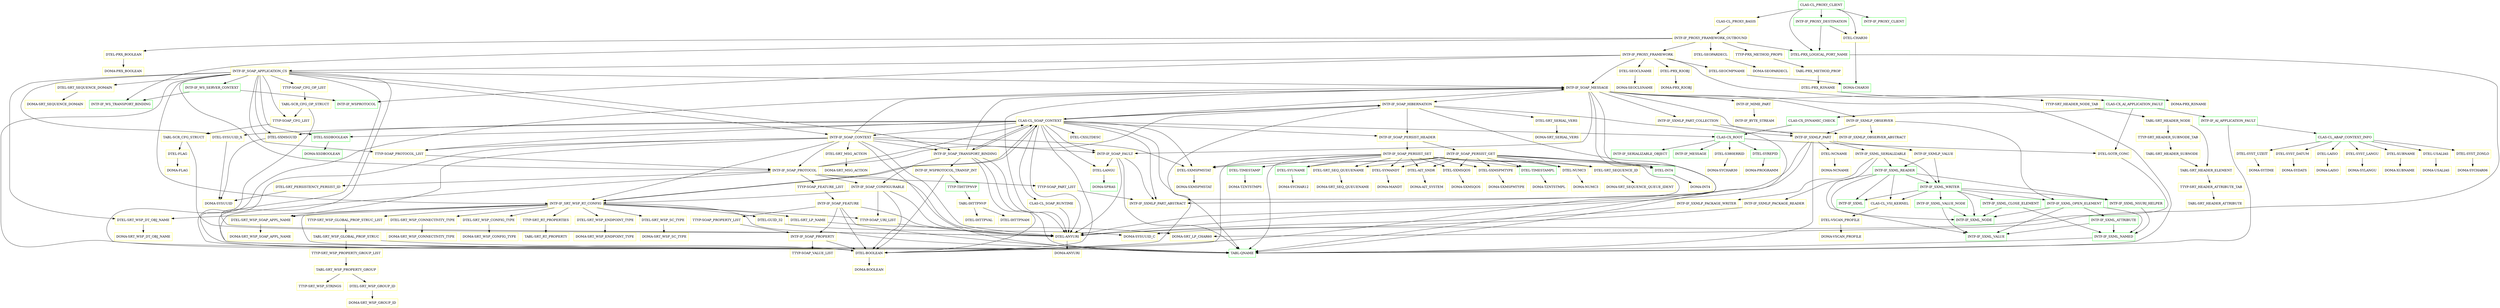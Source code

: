 digraph G {
  "CLAS-CL_PROXY_CLIENT" [shape=box,color=green];
  "INTF-IF_PROXY_DESTINATION" [shape=box,color=green,URL="./INTF_IF_PROXY_DESTINATION.html"];
  "DTEL-PRX_LOGICAL_PORT_NAME" [shape=box,color=green,URL="./DTEL_PRX_LOGICAL_PORT_NAME.html"];
  "DOMA-SRT_LP_CHAR60" [shape=box,color=yellow,URL="./DOMA_SRT_LP_CHAR60.html"];
  "DTEL-CHAR30" [shape=box,color=yellow,URL="./DTEL_CHAR30.html"];
  "DOMA-CHAR30" [shape=box,color=green,URL="./DOMA_CHAR30.html"];
  "INTF-IF_PROXY_CLIENT" [shape=box,color=green,URL="./INTF_IF_PROXY_CLIENT.html"];
  "CLAS-CL_PROXY_BASIS" [shape=box,color=yellow,URL="./CLAS_CL_PROXY_BASIS.html"];
  "INTF-IF_PROXY_FRAMEWORK_OUTBOUND" [shape=box,color=yellow,URL="./INTF_IF_PROXY_FRAMEWORK_OUTBOUND.html"];
  "INTF-IF_WS_TRANSPORT_BINDING" [shape=box,color=green,URL="./INTF_IF_WS_TRANSPORT_BINDING.html"];
  "INTF-IF_PROXY_FRAMEWORK" [shape=box,color=yellow,URL="./INTF_IF_PROXY_FRAMEWORK.html"];
  "INTF-IF_WSPROTOCOL" [shape=box,color=green,URL="./INTF_IF_WSPROTOCOL.html"];
  "INTF-IF_SOAP_MESSAGE" [shape=box,color=yellow,URL="./INTF_IF_SOAP_MESSAGE.html"];
  "INTF-IF_SOAP_HIBERNATION" [shape=box,color=yellow,URL="./INTF_IF_SOAP_HIBERNATION.html"];
  "CLAS-CL_SOAP_CONTEXT" [shape=box,color=yellow,URL="./CLAS_CL_SOAP_CONTEXT.html"];
  "INTF-IF_SRT_WSP_RT_CONFIG" [shape=box,color=yellow,URL="./INTF_IF_SRT_WSP_RT_CONFIG.html"];
  "TTYP-SRT_WSP_GLOBAL_PROP_STRUC_LIST" [shape=box,color=yellow,URL="./TTYP_SRT_WSP_GLOBAL_PROP_STRUC_LIST.html"];
  "TABL-SRT_WSP_GLOBAL_PROP_STRUC" [shape=box,color=yellow,URL="./TABL_SRT_WSP_GLOBAL_PROP_STRUC.html"];
  "TTYP-SRT_WSP_PROPERTY_GROUP_LIST" [shape=box,color=yellow,URL="./TTYP_SRT_WSP_PROPERTY_GROUP_LIST.html"];
  "TABL-SRT_WSP_PROPERTY_GROUP" [shape=box,color=yellow,URL="./TABL_SRT_WSP_PROPERTY_GROUP.html"];
  "TTYP-SRT_WSP_STRINGS" [shape=box,color=yellow,URL="./TTYP_SRT_WSP_STRINGS.html"];
  "DTEL-SRT_WSP_GROUP_ID" [shape=box,color=yellow,URL="./DTEL_SRT_WSP_GROUP_ID.html"];
  "DOMA-SRT_WSP_GROUP_ID" [shape=box,color=yellow,URL="./DOMA_SRT_WSP_GROUP_ID.html"];
  "TABL-QNAME" [shape=box,color=green,URL="./TABL_QNAME.html"];
  "TTYP-SRT_RT_PROPERTIES" [shape=box,color=yellow,URL="./TTYP_SRT_RT_PROPERTIES.html"];
  "TABL-SRT_RT_PROPERTY" [shape=box,color=yellow,URL="./TABL_SRT_RT_PROPERTY.html"];
  "TTYP-SOAP_URI_LIST" [shape=box,color=yellow,URL="./TTYP_SOAP_URI_LIST.html"];
  "DTEL-ANYURI" [shape=box,color=yellow,URL="./DTEL_ANYURI.html"];
  "DOMA-ANYURI" [shape=box,color=yellow,URL="./DOMA_ANYURI.html"];
  "DTEL-BOOLEAN" [shape=box,color=yellow,URL="./DTEL_BOOLEAN.html"];
  "DOMA-BOOLEAN" [shape=box,color=yellow,URL="./DOMA_BOOLEAN.html"];
  "DTEL-SRT_WSP_ENDPOINT_TYPE" [shape=box,color=yellow,URL="./DTEL_SRT_WSP_ENDPOINT_TYPE.html"];
  "DOMA-SRT_WSP_ENDPOINT_TYPE" [shape=box,color=yellow,URL="./DOMA_SRT_WSP_ENDPOINT_TYPE.html"];
  "DTEL-SRT_WSP_SOAP_APPL_NAME" [shape=box,color=yellow,URL="./DTEL_SRT_WSP_SOAP_APPL_NAME.html"];
  "DOMA-SRT_WSP_SOAP_APPL_NAME" [shape=box,color=yellow,URL="./DOMA_SRT_WSP_SOAP_APPL_NAME.html"];
  "DTEL-SRT_LP_NAME" [shape=box,color=yellow,URL="./DTEL_SRT_LP_NAME.html"];
  "DTEL-SRT_WSP_DT_OBJ_NAME" [shape=box,color=yellow,URL="./DTEL_SRT_WSP_DT_OBJ_NAME.html"];
  "DOMA-SRT_WSP_DT_OBJ_NAME" [shape=box,color=yellow,URL="./DOMA_SRT_WSP_DT_OBJ_NAME.html"];
  "DTEL-GUID_32" [shape=box,color=yellow,URL="./DTEL_GUID_32.html"];
  "DOMA-SYSUUID_C" [shape=box,color=yellow,URL="./DOMA_SYSUUID_C.html"];
  "DTEL-SRT_WSP_SC_TYPE" [shape=box,color=yellow,URL="./DTEL_SRT_WSP_SC_TYPE.html"];
  "DOMA-SRT_WSP_SC_TYPE" [shape=box,color=yellow,URL="./DOMA_SRT_WSP_SC_TYPE.html"];
  "DTEL-SRT_WSP_CONNECTIVITY_TYPE" [shape=box,color=yellow,URL="./DTEL_SRT_WSP_CONNECTIVITY_TYPE.html"];
  "DOMA-SRT_WSP_CONNECTIVITY_TYPE" [shape=box,color=yellow,URL="./DOMA_SRT_WSP_CONNECTIVITY_TYPE.html"];
  "DTEL-SRT_WSP_CONFIG_TYPE" [shape=box,color=yellow,URL="./DTEL_SRT_WSP_CONFIG_TYPE.html"];
  "DOMA-SRT_WSP_CONFIG_TYPE" [shape=box,color=yellow,URL="./DOMA_SRT_WSP_CONFIG_TYPE.html"];
  "CLAS-CX_ROOT" [shape=box,color=green,URL="./CLAS_CX_ROOT.html"];
  "INTF-IF_SERIALIZABLE_OBJECT" [shape=box,color=green,URL="./INTF_IF_SERIALIZABLE_OBJECT.html"];
  "INTF-IF_MESSAGE" [shape=box,color=green,URL="./INTF_IF_MESSAGE.html"];
  "DTEL-SYREPID" [shape=box,color=green,URL="./DTEL_SYREPID.html"];
  "DOMA-PROGRAMM" [shape=box,color=yellow,URL="./DOMA_PROGRAMM.html"];
  "DTEL-S380ERRID" [shape=box,color=yellow,URL="./DTEL_S380ERRID.html"];
  "DOMA-SYCHAR30" [shape=box,color=yellow,URL="./DOMA_SYCHAR30.html"];
  "DTEL-SOTR_CONC" [shape=box,color=yellow,URL="./DTEL_SOTR_CONC.html"];
  "INTF-IF_SXMLP_PART_ABSTRACT" [shape=box,color=yellow,URL="./INTF_IF_SXMLP_PART_ABSTRACT.html"];
  "INTF-IF_SOAP_TRANSPORT_BINDING" [shape=box,color=yellow,URL="./INTF_IF_SOAP_TRANSPORT_BINDING.html"];
  "INTF-IF_WSPROTOCOL_TRANSP_INT" [shape=box,color=yellow,URL="./INTF_IF_WSPROTOCOL_TRANSP_INT.html"];
  "TTYP-TIHTTPNVP" [shape=box,color=green,URL="./TTYP_TIHTTPNVP.html"];
  "TABL-IHTTPNVP" [shape=box,color=yellow,URL="./TABL_IHTTPNVP.html"];
  "DTEL-IHTTPVAL" [shape=box,color=yellow,URL="./DTEL_IHTTPVAL.html"];
  "DTEL-IHTTPNAM" [shape=box,color=yellow,URL="./DTEL_IHTTPNAM.html"];
  "INTF-IF_SOAP_CONFIGURABLE" [shape=box,color=yellow,URL="./INTF_IF_SOAP_CONFIGURABLE.html"];
  "INTF-IF_SOAP_PERSIST_HEADER" [shape=box,color=yellow,URL="./INTF_IF_SOAP_PERSIST_HEADER.html"];
  "INTF-IF_SOAP_PERSIST_SET" [shape=box,color=yellow,URL="./INTF_IF_SOAP_PERSIST_SET.html"];
  "DTEL-INT4" [shape=box,color=green,URL="./DTEL_INT4.html"];
  "DOMA-INT4" [shape=box,color=yellow,URL="./DOMA_INT4.html"];
  "DTEL-NUMC3" [shape=box,color=yellow,URL="./DTEL_NUMC3.html"];
  "DOMA-NUMC3" [shape=box,color=yellow,URL="./DOMA_NUMC3.html"];
  "DTEL-TIMESTAMP" [shape=box,color=green,URL="./DTEL_TIMESTAMP.html"];
  "DOMA-TZNTSTMPS" [shape=box,color=yellow,URL="./DOMA_TZNTSTMPS.html"];
  "DTEL-SRT_SEQUENCE_ID" [shape=box,color=yellow,URL="./DTEL_SRT_SEQUENCE_ID.html"];
  "DOMA-SRT_SEQUENCE_QUEUE_IDENT" [shape=box,color=yellow,URL="./DOMA_SRT_SEQUENCE_QUEUE_IDENT.html"];
  "DTEL-SYUNAME" [shape=box,color=green,URL="./DTEL_SYUNAME.html"];
  "DOMA-SYCHAR12" [shape=box,color=yellow,URL="./DOMA_SYCHAR12.html"];
  "DTEL-SRT_SEQ_QUEUENAME" [shape=box,color=yellow,URL="./DTEL_SRT_SEQ_QUEUENAME.html"];
  "DOMA-SRT_SEQ_QUEUENAME" [shape=box,color=yellow,URL="./DOMA_SRT_SEQ_QUEUENAME.html"];
  "DTEL-SYMANDT" [shape=box,color=yellow,URL="./DTEL_SYMANDT.html"];
  "DOMA-MANDT" [shape=box,color=yellow,URL="./DOMA_MANDT.html"];
  "DTEL-AIT_SNDR" [shape=box,color=yellow,URL="./DTEL_AIT_SNDR.html"];
  "DOMA-AIT_SYSTEM" [shape=box,color=yellow,URL="./DOMA_AIT_SYSTEM.html"];
  "DTEL-SXMSQOS" [shape=box,color=yellow,URL="./DTEL_SXMSQOS.html"];
  "DOMA-SXMSQOS" [shape=box,color=yellow,URL="./DOMA_SXMSQOS.html"];
  "DTEL-SXMSPMTYPE" [shape=box,color=yellow,URL="./DTEL_SXMSPMTYPE.html"];
  "DOMA-SXMSPMTYPE" [shape=box,color=yellow,URL="./DOMA_SXMSPMTYPE.html"];
  "DTEL-SXMSPMSTAT" [shape=box,color=yellow,URL="./DTEL_SXMSPMSTAT.html"];
  "DOMA-SXMSPMSTAT" [shape=box,color=yellow,URL="./DOMA_SXMSPMSTAT.html"];
  "DTEL-TIMESTAMPL" [shape=box,color=green,URL="./DTEL_TIMESTAMPL.html"];
  "DOMA-TZNTSTMPL" [shape=box,color=yellow,URL="./DOMA_TZNTSTMPL.html"];
  "INTF-IF_SOAP_PERSIST_GET" [shape=box,color=yellow,URL="./INTF_IF_SOAP_PERSIST_GET.html"];
  "INTF-IF_SOAP_FAULT" [shape=box,color=yellow,URL="./INTF_IF_SOAP_FAULT.html"];
  "DTEL-LANGU" [shape=box,color=yellow,URL="./DTEL_LANGU.html"];
  "DOMA-SPRAS" [shape=box,color=green,URL="./DOMA_SPRAS.html"];
  "INTF-IF_SOAP_CONTEXT" [shape=box,color=yellow,URL="./INTF_IF_SOAP_CONTEXT.html"];
  "INTF-IF_SOAP_PROTOCOL" [shape=box,color=yellow,URL="./INTF_IF_SOAP_PROTOCOL.html"];
  "DTEL-SRT_PERSISTENCY_PERSIST_ID" [shape=box,color=yellow,URL="./DTEL_SRT_PERSISTENCY_PERSIST_ID.html"];
  "DOMA-SYSUUID" [shape=box,color=yellow,URL="./DOMA_SYSUUID.html"];
  "TTYP-SOAP_PART_LIST" [shape=box,color=yellow,URL="./TTYP_SOAP_PART_LIST.html"];
  "TTYP-SOAP_FEATURE_LIST" [shape=box,color=yellow,URL="./TTYP_SOAP_FEATURE_LIST.html"];
  "INTF-IF_SOAP_FEATURE" [shape=box,color=yellow,URL="./INTF_IF_SOAP_FEATURE.html"];
  "INTF-IF_SOAP_PROPERTY" [shape=box,color=yellow,URL="./INTF_IF_SOAP_PROPERTY.html"];
  "TTYP-SOAP_VALUE_LIST" [shape=box,color=yellow,URL="./TTYP_SOAP_VALUE_LIST.html"];
  "TTYP-SOAP_PROPERTY_LIST" [shape=box,color=yellow,URL="./TTYP_SOAP_PROPERTY_LIST.html"];
  "TTYP-SOAP_PROTOCOL_LIST" [shape=box,color=yellow,URL="./TTYP_SOAP_PROTOCOL_LIST.html"];
  "DTEL-SRT_MSG_ACTION" [shape=box,color=yellow,URL="./DTEL_SRT_MSG_ACTION.html"];
  "DOMA-SRT_MSG_ACTION" [shape=box,color=yellow,URL="./DOMA_SRT_MSG_ACTION.html"];
  "CLAS-CL_SOAP_RUNTIME" [shape=box,color=yellow,URL="./CLAS_CL_SOAP_RUNTIME.html"];
  "DTEL-XSDBOOLEAN" [shape=box,color=green,URL="./DTEL_XSDBOOLEAN.html"];
  "DOMA-XSDBOOLEAN" [shape=box,color=green,URL="./DOMA_XSDBOOLEAN.html"];
  "DTEL-SXMSGUID" [shape=box,color=yellow,URL="./DTEL_SXMSGUID.html"];
  "DTEL-SYSUUID_X" [shape=box,color=yellow,URL="./DTEL_SYSUUID_X.html"];
  "DTEL-CXSLTDESC" [shape=box,color=yellow,URL="./DTEL_CXSLTDESC.html"];
  "INTF-IF_SXMLP_PART" [shape=box,color=yellow,URL="./INTF_IF_SXMLP_PART.html"];
  "INTF-IF_SXML_SERIALIZABLE" [shape=box,color=yellow,URL="./INTF_IF_SXML_SERIALIZABLE.html"];
  "INTF-IF_SXMLP_PACKAGE_READER" [shape=box,color=yellow,URL="./INTF_IF_SXMLP_PACKAGE_READER.html"];
  "INTF-IF_SXML_READER" [shape=box,color=green,URL="./INTF_IF_SXML_READER.html"];
  "CLAS-CL_VSI_KERNEL" [shape=box,color=yellow,URL="./CLAS_CL_VSI_KERNEL.html"];
  "DTEL-VSCAN_PROFILE" [shape=box,color=yellow,URL="./DTEL_VSCAN_PROFILE.html"];
  "DOMA-VSCAN_PROFILE" [shape=box,color=yellow,URL="./DOMA_VSCAN_PROFILE.html"];
  "INTF-IF_SXML_WRITER" [shape=box,color=green,URL="./INTF_IF_SXML_WRITER.html"];
  "INTF-IF_SXML_NODE" [shape=box,color=green,URL="./INTF_IF_SXML_NODE.html"];
  "INTF-IF_SXML_CLOSE_ELEMENT" [shape=box,color=green,URL="./INTF_IF_SXML_CLOSE_ELEMENT.html"];
  "INTF-IF_SXML_NAMED" [shape=box,color=green,URL="./INTF_IF_SXML_NAMED.html"];
  "INTF-IF_SXML_VALUE_NODE" [shape=box,color=green,URL="./INTF_IF_SXML_VALUE_NODE.html"];
  "INTF-IF_SXML_VALUE" [shape=box,color=green,URL="./INTF_IF_SXML_VALUE.html"];
  "INTF-IF_SXML_OPEN_ELEMENT" [shape=box,color=green,URL="./INTF_IF_SXML_OPEN_ELEMENT.html"];
  "INTF-IF_SXML_ATTRIBUTE" [shape=box,color=green,URL="./INTF_IF_SXML_ATTRIBUTE.html"];
  "INTF-IF_SXML_NSURI_HELPER" [shape=box,color=green,URL="./INTF_IF_SXML_NSURI_HELPER.html"];
  "INTF-IF_SXML" [shape=box,color=green,URL="./INTF_IF_SXML.html"];
  "INTF-IF_SXMLP_PACKAGE_WRITER" [shape=box,color=yellow,URL="./INTF_IF_SXMLP_PACKAGE_WRITER.html"];
  "INTF-IF_SXMLP_VALUE" [shape=box,color=yellow,URL="./INTF_IF_SXMLP_VALUE.html"];
  "DTEL-NCNAME" [shape=box,color=yellow,URL="./DTEL_NCNAME.html"];
  "DOMA-NCNAME" [shape=box,color=yellow,URL="./DOMA_NCNAME.html"];
  "DTEL-SRT_SERIAL_VERS" [shape=box,color=yellow,URL="./DTEL_SRT_SERIAL_VERS.html"];
  "DOMA-SRT_SERIAL_VERS" [shape=box,color=yellow,URL="./DOMA_SRT_SERIAL_VERS.html"];
  "INTF-IF_SXMLP_PART_COLLECTION" [shape=box,color=yellow,URL="./INTF_IF_SXMLP_PART_COLLECTION.html"];
  "INTF-IF_SXMLP_OBSERVER_ABSTRACT" [shape=box,color=yellow,URL="./INTF_IF_SXMLP_OBSERVER_ABSTRACT.html"];
  "INTF-IF_MIME_PART" [shape=box,color=yellow,URL="./INTF_IF_MIME_PART.html"];
  "INTF-IF_BYTE_STREAM" [shape=box,color=yellow,URL="./INTF_IF_BYTE_STREAM.html"];
  "INTF-IF_SXMLP_OBSERVER" [shape=box,color=yellow,URL="./INTF_IF_SXMLP_OBSERVER.html"];
  "TTYP-SRT_HEADER_NODE_TAB" [shape=box,color=yellow,URL="./TTYP_SRT_HEADER_NODE_TAB.html"];
  "TABL-SRT_HEADER_NODE" [shape=box,color=yellow,URL="./TABL_SRT_HEADER_NODE.html"];
  "TTYP-SRT_HEADER_SUBNODE_TAB" [shape=box,color=yellow,URL="./TTYP_SRT_HEADER_SUBNODE_TAB.html"];
  "TABL-SRT_HEADER_SUBNODE" [shape=box,color=yellow,URL="./TABL_SRT_HEADER_SUBNODE.html"];
  "TABL-SRT_HEADER_ELEMENT" [shape=box,color=yellow,URL="./TABL_SRT_HEADER_ELEMENT.html"];
  "TTYP-SRT_HEADER_ATTRIBUTE_TAB" [shape=box,color=yellow,URL="./TTYP_SRT_HEADER_ATTRIBUTE_TAB.html"];
  "TABL-SRT_HEADER_ATTRIBUTE" [shape=box,color=yellow,URL="./TABL_SRT_HEADER_ATTRIBUTE.html"];
  "INTF-IF_SOAP_APPLICATION_CS" [shape=box,color=yellow,URL="./INTF_IF_SOAP_APPLICATION_CS.html"];
  "INTF-IF_WS_SERVER_CONTEXT" [shape=box,color=green,URL="./INTF_IF_WS_SERVER_CONTEXT.html"];
  "TTYP-SOAP_CFG_OP_LIST" [shape=box,color=yellow,URL="./TTYP_SOAP_CFG_OP_LIST.html"];
  "TABL-SCR_CFG_OP_STRUCT" [shape=box,color=yellow,URL="./TABL_SCR_CFG_OP_STRUCT.html"];
  "TTYP-SOAP_CFG_LIST" [shape=box,color=yellow,URL="./TTYP_SOAP_CFG_LIST.html"];
  "TABL-SCR_CFG_STRUCT" [shape=box,color=yellow,URL="./TABL_SCR_CFG_STRUCT.html"];
  "DTEL-FLAG" [shape=box,color=yellow,URL="./DTEL_FLAG.html"];
  "DOMA-FLAG" [shape=box,color=yellow,URL="./DOMA_FLAG.html"];
  "DTEL-SRT_SEQUENCE_DOMAIN" [shape=box,color=yellow,URL="./DTEL_SRT_SEQUENCE_DOMAIN.html"];
  "DOMA-SRT_SEQUENCE_DOMAIN" [shape=box,color=yellow,URL="./DOMA_SRT_SEQUENCE_DOMAIN.html"];
  "CLAS-CX_AI_APPLICATION_FAULT" [shape=box,color=green,URL="./CLAS_CX_AI_APPLICATION_FAULT.html"];
  "INTF-IF_AI_APPLICATION_FAULT" [shape=box,color=green,URL="./INTF_IF_AI_APPLICATION_FAULT.html"];
  "CLAS-CL_ABAP_CONTEXT_INFO" [shape=box,color=green,URL="./CLAS_CL_ABAP_CONTEXT_INFO.html"];
  "DTEL-XUBNAME" [shape=box,color=yellow,URL="./DTEL_XUBNAME.html"];
  "DOMA-XUBNAME" [shape=box,color=yellow,URL="./DOMA_XUBNAME.html"];
  "DTEL-USALIAS" [shape=box,color=yellow,URL="./DTEL_USALIAS.html"];
  "DOMA-USALIAS" [shape=box,color=yellow,URL="./DOMA_USALIAS.html"];
  "DTEL-SYST_ZONLO" [shape=box,color=yellow,URL="./DTEL_SYST_ZONLO.html"];
  "DOMA-SYCHAR06" [shape=box,color=yellow,URL="./DOMA_SYCHAR06.html"];
  "DTEL-SYST_UZEIT" [shape=box,color=yellow,URL="./DTEL_SYST_UZEIT.html"];
  "DOMA-SYTIME" [shape=box,color=yellow,URL="./DOMA_SYTIME.html"];
  "DTEL-SYST_DATUM" [shape=box,color=yellow,URL="./DTEL_SYST_DATUM.html"];
  "DOMA-SYDATS" [shape=box,color=yellow,URL="./DOMA_SYDATS.html"];
  "DTEL-LAISO" [shape=box,color=yellow,URL="./DTEL_LAISO.html"];
  "DOMA-LAISO" [shape=box,color=yellow,URL="./DOMA_LAISO.html"];
  "DTEL-SYST_LANGU" [shape=box,color=yellow,URL="./DTEL_SYST_LANGU.html"];
  "DOMA-SYLANGU" [shape=box,color=yellow,URL="./DOMA_SYLANGU.html"];
  "CLAS-CX_DYNAMIC_CHECK" [shape=box,color=green,URL="./CLAS_CX_DYNAMIC_CHECK.html"];
  "DTEL-SEOCMPNAME" [shape=box,color=yellow,URL="./DTEL_SEOCMPNAME.html"];
  "DTEL-SEOCLNAME" [shape=box,color=yellow,URL="./DTEL_SEOCLNAME.html"];
  "DOMA-SEOCLSNAME" [shape=box,color=yellow,URL="./DOMA_SEOCLSNAME.html"];
  "DTEL-PRX_R3OBJ" [shape=box,color=yellow,URL="./DTEL_PRX_R3OBJ.html"];
  "DOMA-PRX_R3OBJ" [shape=box,color=yellow,URL="./DOMA_PRX_R3OBJ.html"];
  "DTEL-SEOPARDECL" [shape=box,color=yellow,URL="./DTEL_SEOPARDECL.html"];
  "DOMA-SEOPARDECL" [shape=box,color=yellow,URL="./DOMA_SEOPARDECL.html"];
  "DTEL-PRX_BOOLEAN" [shape=box,color=yellow,URL="./DTEL_PRX_BOOLEAN.html"];
  "DOMA-PRX_BOOLEAN" [shape=box,color=yellow,URL="./DOMA_PRX_BOOLEAN.html"];
  "TTYP-PRX_METHOD_PROPS" [shape=box,color=yellow,URL="./TTYP_PRX_METHOD_PROPS.html"];
  "TABL-PRX_METHOD_PROP" [shape=box,color=yellow,URL="./TABL_PRX_METHOD_PROP.html"];
  "DTEL-PRX_R3NAME" [shape=box,color=yellow,URL="./DTEL_PRX_R3NAME.html"];
  "DOMA-PRX_R3NAME" [shape=box,color=yellow,URL="./DOMA_PRX_R3NAME.html"];
  "CLAS-CL_PROXY_CLIENT" -> "DTEL-CHAR30";
  "CLAS-CL_PROXY_CLIENT" -> "DTEL-PRX_LOGICAL_PORT_NAME";
  "CLAS-CL_PROXY_CLIENT" -> "CLAS-CL_PROXY_BASIS";
  "CLAS-CL_PROXY_CLIENT" -> "INTF-IF_PROXY_CLIENT";
  "CLAS-CL_PROXY_CLIENT" -> "INTF-IF_PROXY_DESTINATION";
  "INTF-IF_PROXY_DESTINATION" -> "DTEL-CHAR30";
  "INTF-IF_PROXY_DESTINATION" -> "DTEL-PRX_LOGICAL_PORT_NAME";
  "DTEL-PRX_LOGICAL_PORT_NAME" -> "DOMA-SRT_LP_CHAR60";
  "DTEL-CHAR30" -> "DOMA-CHAR30";
  "CLAS-CL_PROXY_BASIS" -> "INTF-IF_PROXY_FRAMEWORK_OUTBOUND";
  "INTF-IF_PROXY_FRAMEWORK_OUTBOUND" -> "DTEL-PRX_LOGICAL_PORT_NAME";
  "INTF-IF_PROXY_FRAMEWORK_OUTBOUND" -> "TTYP-PRX_METHOD_PROPS";
  "INTF-IF_PROXY_FRAMEWORK_OUTBOUND" -> "DTEL-PRX_BOOLEAN";
  "INTF-IF_PROXY_FRAMEWORK_OUTBOUND" -> "DTEL-SEOPARDECL";
  "INTF-IF_PROXY_FRAMEWORK_OUTBOUND" -> "INTF-IF_PROXY_FRAMEWORK";
  "INTF-IF_PROXY_FRAMEWORK_OUTBOUND" -> "INTF-IF_WS_TRANSPORT_BINDING";
  "INTF-IF_PROXY_FRAMEWORK" -> "DTEL-PRX_R3OBJ";
  "INTF-IF_PROXY_FRAMEWORK" -> "DTEL-SEOCLNAME";
  "INTF-IF_PROXY_FRAMEWORK" -> "DTEL-SEOCMPNAME";
  "INTF-IF_PROXY_FRAMEWORK" -> "CLAS-CX_AI_APPLICATION_FAULT";
  "INTF-IF_PROXY_FRAMEWORK" -> "INTF-IF_SOAP_APPLICATION_CS";
  "INTF-IF_PROXY_FRAMEWORK" -> "INTF-IF_SOAP_MESSAGE";
  "INTF-IF_PROXY_FRAMEWORK" -> "INTF-IF_WSPROTOCOL";
  "INTF-IF_SOAP_MESSAGE" -> "DTEL-BOOLEAN";
  "INTF-IF_SOAP_MESSAGE" -> "TABL-QNAME";
  "INTF-IF_SOAP_MESSAGE" -> "DTEL-ANYURI";
  "INTF-IF_SOAP_MESSAGE" -> "TTYP-SRT_HEADER_NODE_TAB";
  "INTF-IF_SOAP_MESSAGE" -> "DTEL-INT4";
  "INTF-IF_SOAP_MESSAGE" -> "INTF-IF_SXMLP_OBSERVER";
  "INTF-IF_SOAP_MESSAGE" -> "INTF-IF_MIME_PART";
  "INTF-IF_SOAP_MESSAGE" -> "INTF-IF_SOAP_FAULT";
  "INTF-IF_SOAP_MESSAGE" -> "INTF-IF_SXMLP_PART_ABSTRACT";
  "INTF-IF_SOAP_MESSAGE" -> "INTF-IF_SXMLP_OBSERVER_ABSTRACT";
  "INTF-IF_SOAP_MESSAGE" -> "INTF-IF_SXMLP_PART_COLLECTION";
  "INTF-IF_SOAP_MESSAGE" -> "INTF-IF_SOAP_HIBERNATION";
  "INTF-IF_SOAP_HIBERNATION" -> "DTEL-ANYURI";
  "INTF-IF_SOAP_HIBERNATION" -> "DTEL-SRT_SERIAL_VERS";
  "INTF-IF_SOAP_HIBERNATION" -> "DTEL-BOOLEAN";
  "INTF-IF_SOAP_HIBERNATION" -> "INTF-IF_SXMLP_PART";
  "INTF-IF_SOAP_HIBERNATION" -> "INTF-IF_SOAP_PERSIST_HEADER";
  "INTF-IF_SOAP_HIBERNATION" -> "CLAS-CL_SOAP_CONTEXT";
  "CLAS-CL_SOAP_CONTEXT" -> "DTEL-CXSLTDESC";
  "CLAS-CL_SOAP_CONTEXT" -> "DTEL-BOOLEAN";
  "CLAS-CL_SOAP_CONTEXT" -> "TTYP-SOAP_PROTOCOL_LIST";
  "CLAS-CL_SOAP_CONTEXT" -> "DTEL-SYSUUID_X";
  "CLAS-CL_SOAP_CONTEXT" -> "DTEL-SXMSGUID";
  "CLAS-CL_SOAP_CONTEXT" -> "TABL-QNAME";
  "CLAS-CL_SOAP_CONTEXT" -> "DTEL-XSDBOOLEAN";
  "CLAS-CL_SOAP_CONTEXT" -> "DTEL-SXMSPMSTAT";
  "CLAS-CL_SOAP_CONTEXT" -> "DTEL-ANYURI";
  "CLAS-CL_SOAP_CONTEXT" -> "DTEL-LANGU";
  "CLAS-CL_SOAP_CONTEXT" -> "CLAS-CL_SOAP_RUNTIME";
  "CLAS-CL_SOAP_CONTEXT" -> "INTF-IF_SOAP_CONTEXT";
  "CLAS-CL_SOAP_CONTEXT" -> "INTF-IF_SOAP_HIBERNATION";
  "CLAS-CL_SOAP_CONTEXT" -> "INTF-IF_SOAP_FAULT";
  "CLAS-CL_SOAP_CONTEXT" -> "INTF-IF_SOAP_PERSIST_HEADER";
  "CLAS-CL_SOAP_CONTEXT" -> "INTF-IF_SOAP_MESSAGE";
  "CLAS-CL_SOAP_CONTEXT" -> "INTF-IF_SOAP_TRANSPORT_BINDING";
  "CLAS-CL_SOAP_CONTEXT" -> "INTF-IF_SXMLP_PART_ABSTRACT";
  "CLAS-CL_SOAP_CONTEXT" -> "CLAS-CX_ROOT";
  "CLAS-CL_SOAP_CONTEXT" -> "INTF-IF_SRT_WSP_RT_CONFIG";
  "INTF-IF_SRT_WSP_RT_CONFIG" -> "DTEL-SRT_WSP_CONFIG_TYPE";
  "INTF-IF_SRT_WSP_RT_CONFIG" -> "DTEL-SRT_WSP_CONNECTIVITY_TYPE";
  "INTF-IF_SRT_WSP_RT_CONFIG" -> "DTEL-SRT_WSP_SC_TYPE";
  "INTF-IF_SRT_WSP_RT_CONFIG" -> "DTEL-GUID_32";
  "INTF-IF_SRT_WSP_RT_CONFIG" -> "DTEL-SRT_WSP_DT_OBJ_NAME";
  "INTF-IF_SRT_WSP_RT_CONFIG" -> "TABL-QNAME";
  "INTF-IF_SRT_WSP_RT_CONFIG" -> "DTEL-SRT_LP_NAME";
  "INTF-IF_SRT_WSP_RT_CONFIG" -> "DTEL-SRT_WSP_SOAP_APPL_NAME";
  "INTF-IF_SRT_WSP_RT_CONFIG" -> "DTEL-SRT_WSP_ENDPOINT_TYPE";
  "INTF-IF_SRT_WSP_RT_CONFIG" -> "DTEL-BOOLEAN";
  "INTF-IF_SRT_WSP_RT_CONFIG" -> "TTYP-SOAP_URI_LIST";
  "INTF-IF_SRT_WSP_RT_CONFIG" -> "TTYP-SRT_RT_PROPERTIES";
  "INTF-IF_SRT_WSP_RT_CONFIG" -> "TTYP-SRT_WSP_GLOBAL_PROP_STRUC_LIST";
  "INTF-IF_SRT_WSP_RT_CONFIG" -> "CLAS-CL_SOAP_CONTEXT";
  "TTYP-SRT_WSP_GLOBAL_PROP_STRUC_LIST" -> "TABL-SRT_WSP_GLOBAL_PROP_STRUC";
  "TABL-SRT_WSP_GLOBAL_PROP_STRUC" -> "TABL-QNAME";
  "TABL-SRT_WSP_GLOBAL_PROP_STRUC" -> "TTYP-SRT_WSP_PROPERTY_GROUP_LIST";
  "TTYP-SRT_WSP_PROPERTY_GROUP_LIST" -> "TABL-SRT_WSP_PROPERTY_GROUP";
  "TABL-SRT_WSP_PROPERTY_GROUP" -> "DTEL-SRT_WSP_GROUP_ID";
  "TABL-SRT_WSP_PROPERTY_GROUP" -> "TTYP-SRT_WSP_STRINGS";
  "DTEL-SRT_WSP_GROUP_ID" -> "DOMA-SRT_WSP_GROUP_ID";
  "TTYP-SRT_RT_PROPERTIES" -> "TABL-SRT_RT_PROPERTY";
  "TTYP-SOAP_URI_LIST" -> "DTEL-ANYURI";
  "DTEL-ANYURI" -> "DOMA-ANYURI";
  "DTEL-BOOLEAN" -> "DOMA-BOOLEAN";
  "DTEL-SRT_WSP_ENDPOINT_TYPE" -> "DOMA-SRT_WSP_ENDPOINT_TYPE";
  "DTEL-SRT_WSP_SOAP_APPL_NAME" -> "DOMA-SRT_WSP_SOAP_APPL_NAME";
  "DTEL-SRT_LP_NAME" -> "DOMA-SRT_LP_CHAR60";
  "DTEL-SRT_WSP_DT_OBJ_NAME" -> "DOMA-SRT_WSP_DT_OBJ_NAME";
  "DTEL-GUID_32" -> "DOMA-SYSUUID_C";
  "DTEL-SRT_WSP_SC_TYPE" -> "DOMA-SRT_WSP_SC_TYPE";
  "DTEL-SRT_WSP_CONNECTIVITY_TYPE" -> "DOMA-SRT_WSP_CONNECTIVITY_TYPE";
  "DTEL-SRT_WSP_CONFIG_TYPE" -> "DOMA-SRT_WSP_CONFIG_TYPE";
  "CLAS-CX_ROOT" -> "DTEL-SOTR_CONC";
  "CLAS-CX_ROOT" -> "DTEL-S380ERRID";
  "CLAS-CX_ROOT" -> "DTEL-SYREPID";
  "CLAS-CX_ROOT" -> "INTF-IF_MESSAGE";
  "CLAS-CX_ROOT" -> "INTF-IF_SERIALIZABLE_OBJECT";
  "DTEL-SYREPID" -> "DOMA-PROGRAMM";
  "DTEL-S380ERRID" -> "DOMA-SYCHAR30";
  "DTEL-SOTR_CONC" -> "DOMA-SYSUUID_C";
  "INTF-IF_SOAP_TRANSPORT_BINDING" -> "DTEL-ANYURI";
  "INTF-IF_SOAP_TRANSPORT_BINDING" -> "DTEL-BOOLEAN";
  "INTF-IF_SOAP_TRANSPORT_BINDING" -> "TABL-QNAME";
  "INTF-IF_SOAP_TRANSPORT_BINDING" -> "INTF-IF_SOAP_CONFIGURABLE";
  "INTF-IF_SOAP_TRANSPORT_BINDING" -> "CLAS-CL_SOAP_CONTEXT";
  "INTF-IF_SOAP_TRANSPORT_BINDING" -> "INTF-IF_SOAP_MESSAGE";
  "INTF-IF_SOAP_TRANSPORT_BINDING" -> "INTF-IF_WSPROTOCOL_TRANSP_INT";
  "INTF-IF_WSPROTOCOL_TRANSP_INT" -> "DTEL-BOOLEAN";
  "INTF-IF_WSPROTOCOL_TRANSP_INT" -> "TTYP-TIHTTPNVP";
  "TTYP-TIHTTPNVP" -> "TABL-IHTTPNVP";
  "TABL-IHTTPNVP" -> "DTEL-IHTTPNAM";
  "TABL-IHTTPNVP" -> "DTEL-IHTTPVAL";
  "INTF-IF_SOAP_CONFIGURABLE" -> "TTYP-SOAP_URI_LIST";
  "INTF-IF_SOAP_CONFIGURABLE" -> "DTEL-ANYURI";
  "INTF-IF_SOAP_CONFIGURABLE" -> "DTEL-BOOLEAN";
  "INTF-IF_SOAP_CONFIGURABLE" -> "INTF-IF_SRT_WSP_RT_CONFIG";
  "INTF-IF_SOAP_PERSIST_HEADER" -> "INTF-IF_SOAP_PERSIST_GET";
  "INTF-IF_SOAP_PERSIST_HEADER" -> "INTF-IF_SOAP_PERSIST_SET";
  "INTF-IF_SOAP_PERSIST_SET" -> "DTEL-TIMESTAMPL";
  "INTF-IF_SOAP_PERSIST_SET" -> "DTEL-SXMSPMSTAT";
  "INTF-IF_SOAP_PERSIST_SET" -> "DTEL-BOOLEAN";
  "INTF-IF_SOAP_PERSIST_SET" -> "DTEL-SXMSPMTYPE";
  "INTF-IF_SOAP_PERSIST_SET" -> "TABL-QNAME";
  "INTF-IF_SOAP_PERSIST_SET" -> "DTEL-SXMSQOS";
  "INTF-IF_SOAP_PERSIST_SET" -> "DTEL-AIT_SNDR";
  "INTF-IF_SOAP_PERSIST_SET" -> "DTEL-SYMANDT";
  "INTF-IF_SOAP_PERSIST_SET" -> "DTEL-SRT_SEQ_QUEUENAME";
  "INTF-IF_SOAP_PERSIST_SET" -> "DTEL-SYUNAME";
  "INTF-IF_SOAP_PERSIST_SET" -> "DTEL-SRT_SEQUENCE_ID";
  "INTF-IF_SOAP_PERSIST_SET" -> "DTEL-TIMESTAMP";
  "INTF-IF_SOAP_PERSIST_SET" -> "DTEL-NUMC3";
  "INTF-IF_SOAP_PERSIST_SET" -> "DTEL-INT4";
  "DTEL-INT4" -> "DOMA-INT4";
  "DTEL-NUMC3" -> "DOMA-NUMC3";
  "DTEL-TIMESTAMP" -> "DOMA-TZNTSTMPS";
  "DTEL-SRT_SEQUENCE_ID" -> "DOMA-SRT_SEQUENCE_QUEUE_IDENT";
  "DTEL-SYUNAME" -> "DOMA-SYCHAR12";
  "DTEL-SRT_SEQ_QUEUENAME" -> "DOMA-SRT_SEQ_QUEUENAME";
  "DTEL-SYMANDT" -> "DOMA-MANDT";
  "DTEL-AIT_SNDR" -> "DOMA-AIT_SYSTEM";
  "DTEL-SXMSQOS" -> "DOMA-SXMSQOS";
  "DTEL-SXMSPMTYPE" -> "DOMA-SXMSPMTYPE";
  "DTEL-SXMSPMSTAT" -> "DOMA-SXMSPMSTAT";
  "DTEL-TIMESTAMPL" -> "DOMA-TZNTSTMPL";
  "INTF-IF_SOAP_PERSIST_GET" -> "TABL-QNAME";
  "INTF-IF_SOAP_PERSIST_GET" -> "DTEL-SRT_SEQ_QUEUENAME";
  "INTF-IF_SOAP_PERSIST_GET" -> "DTEL-SRT_SEQUENCE_ID";
  "INTF-IF_SOAP_PERSIST_GET" -> "DTEL-AIT_SNDR";
  "INTF-IF_SOAP_PERSIST_GET" -> "DTEL-SXMSPMSTAT";
  "INTF-IF_SOAP_PERSIST_GET" -> "DTEL-BOOLEAN";
  "INTF-IF_SOAP_PERSIST_GET" -> "DTEL-SXMSPMTYPE";
  "INTF-IF_SOAP_PERSIST_GET" -> "DTEL-SXMSQOS";
  "INTF-IF_SOAP_PERSIST_GET" -> "DTEL-SYMANDT";
  "INTF-IF_SOAP_PERSIST_GET" -> "DTEL-SYUNAME";
  "INTF-IF_SOAP_PERSIST_GET" -> "DTEL-TIMESTAMPL";
  "INTF-IF_SOAP_PERSIST_GET" -> "DTEL-NUMC3";
  "INTF-IF_SOAP_PERSIST_GET" -> "DTEL-INT4";
  "INTF-IF_SOAP_FAULT" -> "DTEL-ANYURI";
  "INTF-IF_SOAP_FAULT" -> "TABL-QNAME";
  "INTF-IF_SOAP_FAULT" -> "DTEL-LANGU";
  "INTF-IF_SOAP_FAULT" -> "INTF-IF_SXMLP_PART_ABSTRACT";
  "DTEL-LANGU" -> "DOMA-SPRAS";
  "INTF-IF_SOAP_CONTEXT" -> "DTEL-SXMSPMSTAT";
  "INTF-IF_SOAP_CONTEXT" -> "DTEL-SRT_MSG_ACTION";
  "INTF-IF_SOAP_CONTEXT" -> "TABL-QNAME";
  "INTF-IF_SOAP_CONTEXT" -> "DTEL-BOOLEAN";
  "INTF-IF_SOAP_CONTEXT" -> "TTYP-SOAP_PROTOCOL_LIST";
  "INTF-IF_SOAP_CONTEXT" -> "DTEL-ANYURI";
  "INTF-IF_SOAP_CONTEXT" -> "DTEL-SRT_WSP_SOAP_APPL_NAME";
  "INTF-IF_SOAP_CONTEXT" -> "INTF-IF_SRT_WSP_RT_CONFIG";
  "INTF-IF_SOAP_CONTEXT" -> "INTF-IF_SOAP_FAULT";
  "INTF-IF_SOAP_CONTEXT" -> "INTF-IF_SOAP_PROTOCOL";
  "INTF-IF_SOAP_CONTEXT" -> "INTF-IF_SOAP_MESSAGE";
  "INTF-IF_SOAP_CONTEXT" -> "INTF-IF_SOAP_TRANSPORT_BINDING";
  "INTF-IF_SOAP_PROTOCOL" -> "DTEL-ANYURI";
  "INTF-IF_SOAP_PROTOCOL" -> "TTYP-SOAP_FEATURE_LIST";
  "INTF-IF_SOAP_PROTOCOL" -> "TTYP-SOAP_PART_LIST";
  "INTF-IF_SOAP_PROTOCOL" -> "DTEL-BOOLEAN";
  "INTF-IF_SOAP_PROTOCOL" -> "DTEL-SRT_PERSISTENCY_PERSIST_ID";
  "INTF-IF_SOAP_PROTOCOL" -> "INTF-IF_SOAP_CONFIGURABLE";
  "INTF-IF_SOAP_PROTOCOL" -> "CLAS-CL_SOAP_CONTEXT";
  "INTF-IF_SOAP_PROTOCOL" -> "INTF-IF_SOAP_HIBERNATION";
  "DTEL-SRT_PERSISTENCY_PERSIST_ID" -> "DOMA-SYSUUID";
  "TTYP-SOAP_PART_LIST" -> "INTF-IF_SXMLP_PART_ABSTRACT";
  "TTYP-SOAP_FEATURE_LIST" -> "INTF-IF_SOAP_FEATURE";
  "INTF-IF_SOAP_FEATURE" -> "DTEL-ANYURI";
  "INTF-IF_SOAP_FEATURE" -> "TABL-QNAME";
  "INTF-IF_SOAP_FEATURE" -> "DTEL-BOOLEAN";
  "INTF-IF_SOAP_FEATURE" -> "TTYP-SOAP_PROPERTY_LIST";
  "INTF-IF_SOAP_FEATURE" -> "INTF-IF_SOAP_PROPERTY";
  "INTF-IF_SOAP_PROPERTY" -> "DTEL-BOOLEAN";
  "INTF-IF_SOAP_PROPERTY" -> "TTYP-SOAP_VALUE_LIST";
  "TTYP-SOAP_PROPERTY_LIST" -> "INTF-IF_SOAP_PROPERTY";
  "TTYP-SOAP_PROTOCOL_LIST" -> "INTF-IF_SOAP_PROTOCOL";
  "DTEL-SRT_MSG_ACTION" -> "DOMA-SRT_MSG_ACTION";
  "CLAS-CL_SOAP_RUNTIME" -> "DTEL-ANYURI";
  "DTEL-XSDBOOLEAN" -> "DOMA-XSDBOOLEAN";
  "DTEL-SXMSGUID" -> "DOMA-SYSUUID";
  "DTEL-SYSUUID_X" -> "DOMA-SYSUUID";
  "INTF-IF_SXMLP_PART" -> "DTEL-ANYURI";
  "INTF-IF_SXMLP_PART" -> "TABL-QNAME";
  "INTF-IF_SXMLP_PART" -> "DTEL-NCNAME";
  "INTF-IF_SXMLP_PART" -> "INTF-IF_SXMLP_VALUE";
  "INTF-IF_SXMLP_PART" -> "INTF-IF_SXML_SERIALIZABLE";
  "INTF-IF_SXMLP_PART" -> "INTF-IF_SXMLP_PART_ABSTRACT";
  "INTF-IF_SXML_SERIALIZABLE" -> "INTF-IF_SXML_WRITER";
  "INTF-IF_SXML_SERIALIZABLE" -> "INTF-IF_SXMLP_PACKAGE_WRITER";
  "INTF-IF_SXML_SERIALIZABLE" -> "INTF-IF_SXML_READER";
  "INTF-IF_SXML_SERIALIZABLE" -> "INTF-IF_SXMLP_PACKAGE_READER";
  "INTF-IF_SXMLP_PACKAGE_READER" -> "DTEL-ANYURI";
  "INTF-IF_SXML_READER" -> "INTF-IF_SXML_NODE";
  "INTF-IF_SXML_READER" -> "INTF-IF_SXML_VALUE";
  "INTF-IF_SXML_READER" -> "INTF-IF_SXML";
  "INTF-IF_SXML_READER" -> "INTF-IF_SXML_NSURI_HELPER";
  "INTF-IF_SXML_READER" -> "INTF-IF_SXML_WRITER";
  "INTF-IF_SXML_READER" -> "CLAS-CL_VSI_KERNEL";
  "CLAS-CL_VSI_KERNEL" -> "DTEL-VSCAN_PROFILE";
  "DTEL-VSCAN_PROFILE" -> "DOMA-VSCAN_PROFILE";
  "INTF-IF_SXML_WRITER" -> "INTF-IF_SXML";
  "INTF-IF_SXML_WRITER" -> "INTF-IF_SXML_NSURI_HELPER";
  "INTF-IF_SXML_WRITER" -> "INTF-IF_SXML_OPEN_ELEMENT";
  "INTF-IF_SXML_WRITER" -> "INTF-IF_SXML_VALUE_NODE";
  "INTF-IF_SXML_WRITER" -> "INTF-IF_SXML_CLOSE_ELEMENT";
  "INTF-IF_SXML_WRITER" -> "INTF-IF_SXML_NODE";
  "INTF-IF_SXML_WRITER" -> "CLAS-CL_VSI_KERNEL";
  "INTF-IF_SXML_CLOSE_ELEMENT" -> "INTF-IF_SXML_NAMED";
  "INTF-IF_SXML_CLOSE_ELEMENT" -> "INTF-IF_SXML_NODE";
  "INTF-IF_SXML_NAMED" -> "TABL-QNAME";
  "INTF-IF_SXML_VALUE_NODE" -> "INTF-IF_SXML_NODE";
  "INTF-IF_SXML_VALUE_NODE" -> "INTF-IF_SXML_VALUE";
  "INTF-IF_SXML_OPEN_ELEMENT" -> "INTF-IF_SXML_NAMED";
  "INTF-IF_SXML_OPEN_ELEMENT" -> "INTF-IF_SXML_NODE";
  "INTF-IF_SXML_OPEN_ELEMENT" -> "INTF-IF_SXML_ATTRIBUTE";
  "INTF-IF_SXML_OPEN_ELEMENT" -> "INTF-IF_SXML_VALUE";
  "INTF-IF_SXML_ATTRIBUTE" -> "INTF-IF_SXML_NAMED";
  "INTF-IF_SXML_ATTRIBUTE" -> "INTF-IF_SXML_VALUE";
  "INTF-IF_SXML_NSURI_HELPER" -> "INTF-IF_SXML_NAMED";
  "INTF-IF_SXMLP_PACKAGE_WRITER" -> "DTEL-ANYURI";
  "INTF-IF_SXMLP_VALUE" -> "INTF-IF_SXML_WRITER";
  "INTF-IF_SXMLP_VALUE" -> "INTF-IF_SXML_READER";
  "DTEL-NCNAME" -> "DOMA-NCNAME";
  "DTEL-SRT_SERIAL_VERS" -> "DOMA-SRT_SERIAL_VERS";
  "INTF-IF_SXMLP_PART_COLLECTION" -> "TABL-QNAME";
  "INTF-IF_SXMLP_PART_COLLECTION" -> "INTF-IF_SXMLP_PART";
  "INTF-IF_MIME_PART" -> "INTF-IF_BYTE_STREAM";
  "INTF-IF_SXMLP_OBSERVER" -> "INTF-IF_SXML_OPEN_ELEMENT";
  "INTF-IF_SXMLP_OBSERVER" -> "INTF-IF_SXMLP_PART";
  "INTF-IF_SXMLP_OBSERVER" -> "INTF-IF_SXMLP_OBSERVER_ABSTRACT";
  "TTYP-SRT_HEADER_NODE_TAB" -> "TABL-SRT_HEADER_NODE";
  "TABL-SRT_HEADER_NODE" -> "TABL-SRT_HEADER_ELEMENT";
  "TABL-SRT_HEADER_NODE" -> "TTYP-SRT_HEADER_SUBNODE_TAB";
  "TTYP-SRT_HEADER_SUBNODE_TAB" -> "TABL-SRT_HEADER_SUBNODE";
  "TABL-SRT_HEADER_SUBNODE" -> "TABL-SRT_HEADER_ELEMENT";
  "TABL-SRT_HEADER_ELEMENT" -> "TTYP-SRT_HEADER_ATTRIBUTE_TAB";
  "TTYP-SRT_HEADER_ATTRIBUTE_TAB" -> "TABL-SRT_HEADER_ATTRIBUTE";
  "INTF-IF_SOAP_APPLICATION_CS" -> "DTEL-ANYURI";
  "INTF-IF_SOAP_APPLICATION_CS" -> "TTYP-SOAP_PROTOCOL_LIST";
  "INTF-IF_SOAP_APPLICATION_CS" -> "DTEL-SRT_SEQUENCE_DOMAIN";
  "INTF-IF_SOAP_APPLICATION_CS" -> "TTYP-SOAP_CFG_LIST";
  "INTF-IF_SOAP_APPLICATION_CS" -> "TTYP-SOAP_CFG_OP_LIST";
  "INTF-IF_SOAP_APPLICATION_CS" -> "TABL-QNAME";
  "INTF-IF_SOAP_APPLICATION_CS" -> "DTEL-SYSUUID_X";
  "INTF-IF_SOAP_APPLICATION_CS" -> "DTEL-BOOLEAN";
  "INTF-IF_SOAP_APPLICATION_CS" -> "DTEL-SXMSGUID";
  "INTF-IF_SOAP_APPLICATION_CS" -> "DTEL-SRT_WSP_DT_OBJ_NAME";
  "INTF-IF_SOAP_APPLICATION_CS" -> "DTEL-XSDBOOLEAN";
  "INTF-IF_SOAP_APPLICATION_CS" -> "INTF-IF_SOAP_PROTOCOL";
  "INTF-IF_SOAP_APPLICATION_CS" -> "INTF-IF_SOAP_TRANSPORT_BINDING";
  "INTF-IF_SOAP_APPLICATION_CS" -> "INTF-IF_SOAP_MESSAGE";
  "INTF-IF_SOAP_APPLICATION_CS" -> "INTF-IF_SRT_WSP_RT_CONFIG";
  "INTF-IF_SOAP_APPLICATION_CS" -> "INTF-IF_SOAP_CONTEXT";
  "INTF-IF_SOAP_APPLICATION_CS" -> "INTF-IF_WS_SERVER_CONTEXT";
  "INTF-IF_WS_SERVER_CONTEXT" -> "INTF-IF_WSPROTOCOL";
  "INTF-IF_WS_SERVER_CONTEXT" -> "INTF-IF_WS_TRANSPORT_BINDING";
  "TTYP-SOAP_CFG_OP_LIST" -> "TABL-SCR_CFG_OP_STRUCT";
  "TABL-SCR_CFG_OP_STRUCT" -> "TABL-QNAME";
  "TABL-SCR_CFG_OP_STRUCT" -> "TTYP-SOAP_CFG_LIST";
  "TTYP-SOAP_CFG_LIST" -> "TABL-SCR_CFG_STRUCT";
  "TABL-SCR_CFG_STRUCT" -> "DTEL-ANYURI";
  "TABL-SCR_CFG_STRUCT" -> "DTEL-FLAG";
  "DTEL-FLAG" -> "DOMA-FLAG";
  "DTEL-SRT_SEQUENCE_DOMAIN" -> "DOMA-SRT_SEQUENCE_DOMAIN";
  "CLAS-CX_AI_APPLICATION_FAULT" -> "DTEL-SOTR_CONC";
  "CLAS-CX_AI_APPLICATION_FAULT" -> "CLAS-CX_DYNAMIC_CHECK";
  "CLAS-CX_AI_APPLICATION_FAULT" -> "INTF-IF_AI_APPLICATION_FAULT";
  "INTF-IF_AI_APPLICATION_FAULT" -> "TABL-QNAME";
  "INTF-IF_AI_APPLICATION_FAULT" -> "CLAS-CL_ABAP_CONTEXT_INFO";
  "CLAS-CL_ABAP_CONTEXT_INFO" -> "DTEL-SYST_LANGU";
  "CLAS-CL_ABAP_CONTEXT_INFO" -> "DTEL-LAISO";
  "CLAS-CL_ABAP_CONTEXT_INFO" -> "DTEL-SYST_DATUM";
  "CLAS-CL_ABAP_CONTEXT_INFO" -> "DTEL-SYST_UZEIT";
  "CLAS-CL_ABAP_CONTEXT_INFO" -> "DTEL-SYST_ZONLO";
  "CLAS-CL_ABAP_CONTEXT_INFO" -> "DTEL-USALIAS";
  "CLAS-CL_ABAP_CONTEXT_INFO" -> "DTEL-XUBNAME";
  "DTEL-XUBNAME" -> "DOMA-XUBNAME";
  "DTEL-USALIAS" -> "DOMA-USALIAS";
  "DTEL-SYST_ZONLO" -> "DOMA-SYCHAR06";
  "DTEL-SYST_UZEIT" -> "DOMA-SYTIME";
  "DTEL-SYST_DATUM" -> "DOMA-SYDATS";
  "DTEL-LAISO" -> "DOMA-LAISO";
  "DTEL-SYST_LANGU" -> "DOMA-SYLANGU";
  "CLAS-CX_DYNAMIC_CHECK" -> "CLAS-CX_ROOT";
  "DTEL-SEOCMPNAME" -> "DOMA-CHAR30";
  "DTEL-SEOCLNAME" -> "DOMA-SEOCLSNAME";
  "DTEL-PRX_R3OBJ" -> "DOMA-PRX_R3OBJ";
  "DTEL-SEOPARDECL" -> "DOMA-SEOPARDECL";
  "DTEL-PRX_BOOLEAN" -> "DOMA-PRX_BOOLEAN";
  "TTYP-PRX_METHOD_PROPS" -> "TABL-PRX_METHOD_PROP";
  "TABL-PRX_METHOD_PROP" -> "DTEL-PRX_R3NAME";
  "DTEL-PRX_R3NAME" -> "DOMA-PRX_R3NAME";
}
